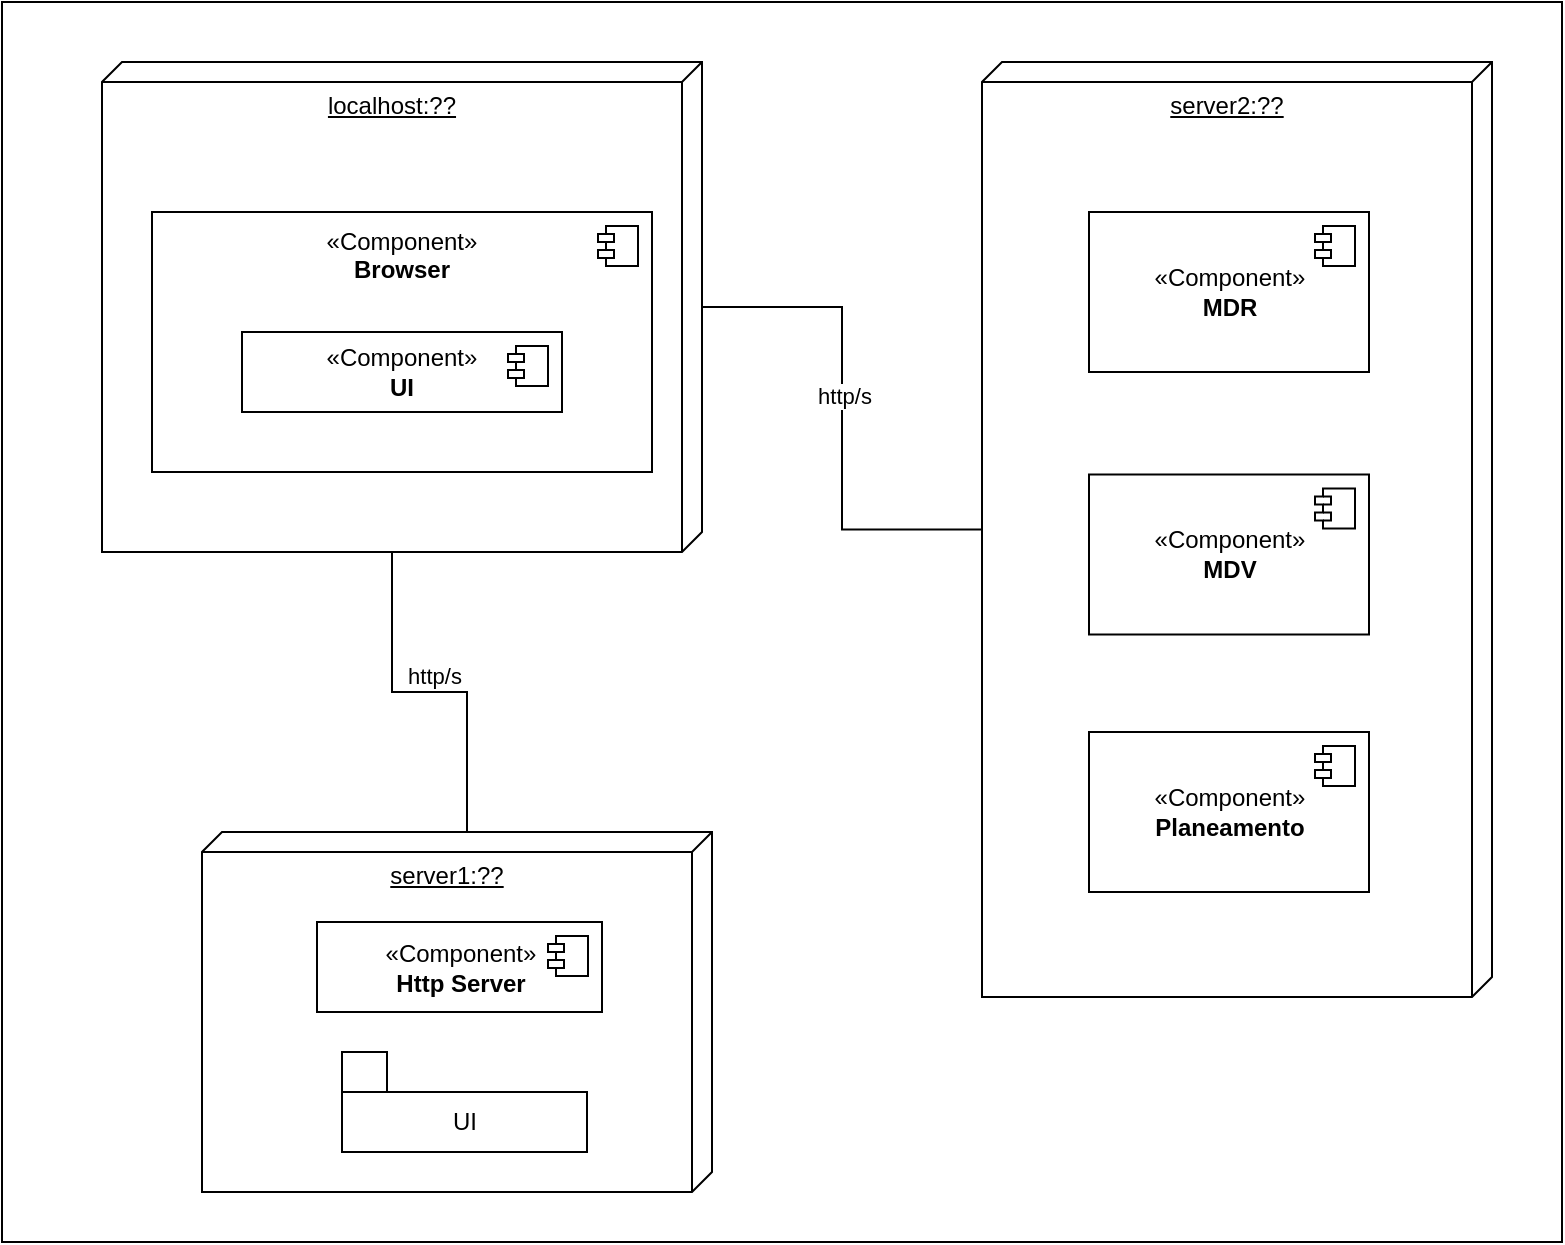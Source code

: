 <mxfile>
    <diagram name="Página-1" id="pzvfiHznno5bXRnKNaEp">
        <mxGraphModel dx="1403" dy="1198" grid="1" gridSize="10" guides="1" tooltips="1" connect="1" arrows="1" fold="1" page="1" pageScale="1" pageWidth="827" pageHeight="1169" math="0" shadow="0">
            <root>
                <mxCell id="0"/>
                <mxCell id="12" value="Untitled Layer" parent="0"/>
                <mxCell id="13" value="" style="rounded=0;whiteSpace=wrap;html=1;" vertex="1" parent="12">
                    <mxGeometry x="30" y="80" width="780" height="620" as="geometry"/>
                </mxCell>
                <mxCell id="15" style="edgeStyle=orthogonalEdgeStyle;rounded=0;orthogonalLoop=1;jettySize=auto;html=1;endArrow=none;endFill=0;entryX=0;entryY=0;entryDx=245;entryDy=155;entryPerimeter=0;exitX=0;exitY=0;exitDx=0;exitDy=122.5;exitPerimeter=0;" edge="1" parent="12" source="14" target="-YnxA46wmrj1UNVRkSIj-3">
                    <mxGeometry relative="1" as="geometry">
                        <mxPoint x="160.0" y="409.998" as="sourcePoint"/>
                        <mxPoint x="344" y="546.152" as="targetPoint"/>
                    </mxGeometry>
                </mxCell>
                <mxCell id="16" value="http/s" style="edgeLabel;html=1;align=center;verticalAlign=middle;resizable=0;points=[];" vertex="1" connectable="0" parent="15">
                    <mxGeometry x="-0.017" y="1" relative="1" as="geometry">
                        <mxPoint y="-9" as="offset"/>
                    </mxGeometry>
                </mxCell>
                <mxCell id="25" value="" style="group" vertex="1" connectable="0" parent="12">
                    <mxGeometry x="130" y="495" width="255" height="180" as="geometry"/>
                </mxCell>
                <mxCell id="14" value="server1:??" style="verticalAlign=top;align=center;spacingTop=8;spacingLeft=2;spacingRight=12;shape=cube;size=10;direction=south;fontStyle=4;html=1;whiteSpace=wrap;" vertex="1" parent="25">
                    <mxGeometry width="255" height="180" as="geometry"/>
                </mxCell>
                <mxCell id="19" value="«Component&lt;span style=&quot;background-color: initial;&quot;&gt;»&lt;/span&gt;&lt;div&gt;&lt;b&gt;Http Server&lt;/b&gt;&lt;/div&gt;" style="html=1;dropTarget=0;whiteSpace=wrap;" vertex="1" parent="25">
                    <mxGeometry x="57.5" y="45" width="142.5" height="45" as="geometry"/>
                </mxCell>
                <mxCell id="20" value="" style="shape=module;jettyWidth=8;jettyHeight=4;" vertex="1" parent="19">
                    <mxGeometry x="1" width="20" height="20" relative="1" as="geometry">
                        <mxPoint x="-27" y="7" as="offset"/>
                    </mxGeometry>
                </mxCell>
                <mxCell id="24" value="" style="group" vertex="1" connectable="0" parent="25">
                    <mxGeometry x="70" y="110" width="122.5" height="50" as="geometry"/>
                </mxCell>
                <mxCell id="21" value="UI" style="rounded=0;whiteSpace=wrap;html=1;" vertex="1" parent="24">
                    <mxGeometry y="20" width="122.5" height="30" as="geometry"/>
                </mxCell>
                <mxCell id="22" value="" style="rounded=0;whiteSpace=wrap;html=1;" vertex="1" parent="24">
                    <mxGeometry width="22.5" height="20" as="geometry"/>
                </mxCell>
                <mxCell id="1" parent="0"/>
                <mxCell id="-YnxA46wmrj1UNVRkSIj-14" style="edgeStyle=orthogonalEdgeStyle;rounded=0;orthogonalLoop=1;jettySize=auto;html=1;endArrow=none;endFill=0;" parent="1" source="-YnxA46wmrj1UNVRkSIj-3" target="-YnxA46wmrj1UNVRkSIj-2" edge="1">
                    <mxGeometry relative="1" as="geometry"/>
                </mxCell>
                <mxCell id="-YnxA46wmrj1UNVRkSIj-22" value="http/s" style="edgeLabel;html=1;align=center;verticalAlign=middle;resizable=0;points=[];" parent="-YnxA46wmrj1UNVRkSIj-14" vertex="1" connectable="0">
                    <mxGeometry x="-0.017" y="1" relative="1" as="geometry">
                        <mxPoint y="-9" as="offset"/>
                    </mxGeometry>
                </mxCell>
                <mxCell id="26" value="" style="group" vertex="1" connectable="0" parent="1">
                    <mxGeometry x="520" y="110" width="255" height="467.5" as="geometry"/>
                </mxCell>
                <mxCell id="-YnxA46wmrj1UNVRkSIj-2" value="server2:??" style="verticalAlign=top;align=center;spacingTop=8;spacingLeft=2;spacingRight=12;shape=cube;size=10;direction=south;fontStyle=4;html=1;whiteSpace=wrap;" parent="26" vertex="1">
                    <mxGeometry width="255" height="467.5" as="geometry"/>
                </mxCell>
                <mxCell id="2" value="«Component&lt;span style=&quot;background-color: initial;&quot;&gt;»&lt;/span&gt;&lt;div&gt;&lt;b&gt;MDR&lt;/b&gt;&lt;/div&gt;" style="html=1;dropTarget=0;whiteSpace=wrap;" parent="26" vertex="1">
                    <mxGeometry x="53.5" y="75" width="140" height="80" as="geometry"/>
                </mxCell>
                <mxCell id="3" value="" style="shape=module;jettyWidth=8;jettyHeight=4;" parent="2" vertex="1">
                    <mxGeometry x="1" width="20" height="20" relative="1" as="geometry">
                        <mxPoint x="-27" y="7" as="offset"/>
                    </mxGeometry>
                </mxCell>
                <mxCell id="7" value="«Component&lt;span style=&quot;background-color: initial;&quot;&gt;»&lt;/span&gt;&lt;div&gt;&lt;b&gt;MDV&lt;/b&gt;&lt;/div&gt;" style="html=1;dropTarget=0;whiteSpace=wrap;" vertex="1" parent="26">
                    <mxGeometry x="53.5" y="206.25" width="140" height="80" as="geometry"/>
                </mxCell>
                <mxCell id="8" value="" style="shape=module;jettyWidth=8;jettyHeight=4;" vertex="1" parent="7">
                    <mxGeometry x="1" width="20" height="20" relative="1" as="geometry">
                        <mxPoint x="-27" y="7" as="offset"/>
                    </mxGeometry>
                </mxCell>
                <mxCell id="9" value="«Component&lt;span style=&quot;background-color: initial;&quot;&gt;»&lt;/span&gt;&lt;div&gt;&lt;b&gt;Planeamento&lt;/b&gt;&lt;/div&gt;" style="html=1;dropTarget=0;whiteSpace=wrap;" vertex="1" parent="26">
                    <mxGeometry x="53.5" y="335" width="140" height="80" as="geometry"/>
                </mxCell>
                <mxCell id="10" value="" style="shape=module;jettyWidth=8;jettyHeight=4;" vertex="1" parent="9">
                    <mxGeometry x="1" width="20" height="20" relative="1" as="geometry">
                        <mxPoint x="-27" y="7" as="offset"/>
                    </mxGeometry>
                </mxCell>
                <mxCell id="27" value="" style="group" vertex="1" connectable="0" parent="1">
                    <mxGeometry x="80" y="110" width="300" height="245" as="geometry"/>
                </mxCell>
                <mxCell id="-YnxA46wmrj1UNVRkSIj-3" value="localhost:??" style="verticalAlign=top;align=center;spacingTop=8;spacingLeft=2;spacingRight=12;shape=cube;size=10;direction=south;fontStyle=4;html=1;whiteSpace=wrap;" parent="27" vertex="1">
                    <mxGeometry width="300" height="245" as="geometry"/>
                </mxCell>
                <mxCell id="-YnxA46wmrj1UNVRkSIj-9" value="«Component&lt;span style=&quot;background-color: initial;&quot;&gt;»&lt;/span&gt;&lt;div&gt;&lt;b&gt;Browser&lt;/b&gt;&lt;/div&gt;&lt;div&gt;&lt;br&gt;&lt;/div&gt;&lt;div&gt;&lt;b&gt;&lt;br&gt;&lt;/b&gt;&lt;/div&gt;&lt;div&gt;&lt;br&gt;&lt;/div&gt;&lt;div&gt;&lt;b&gt;&lt;br&gt;&lt;/b&gt;&lt;/div&gt;&lt;div&gt;&lt;b&gt;&lt;br&gt;&lt;/b&gt;&lt;/div&gt;&lt;div&gt;&lt;br&gt;&lt;/div&gt;" style="html=1;dropTarget=0;whiteSpace=wrap;" parent="27" vertex="1">
                    <mxGeometry x="25" y="75" width="250" height="130" as="geometry"/>
                </mxCell>
                <mxCell id="-YnxA46wmrj1UNVRkSIj-10" value="" style="shape=module;jettyWidth=8;jettyHeight=4;" parent="-YnxA46wmrj1UNVRkSIj-9" vertex="1">
                    <mxGeometry x="1" width="20" height="20" relative="1" as="geometry">
                        <mxPoint x="-27" y="7" as="offset"/>
                    </mxGeometry>
                </mxCell>
                <mxCell id="5" value="«Component&lt;span style=&quot;background-color: initial;&quot;&gt;»&lt;/span&gt;&lt;div&gt;&lt;b&gt;UI&lt;/b&gt;&lt;/div&gt;" style="html=1;dropTarget=0;whiteSpace=wrap;" vertex="1" parent="27">
                    <mxGeometry x="70" y="135" width="160" height="40" as="geometry"/>
                </mxCell>
                <mxCell id="6" value="" style="shape=module;jettyWidth=8;jettyHeight=4;" vertex="1" parent="5">
                    <mxGeometry x="1" width="20" height="20" relative="1" as="geometry">
                        <mxPoint x="-27" y="7" as="offset"/>
                    </mxGeometry>
                </mxCell>
            </root>
        </mxGraphModel>
    </diagram>
</mxfile>